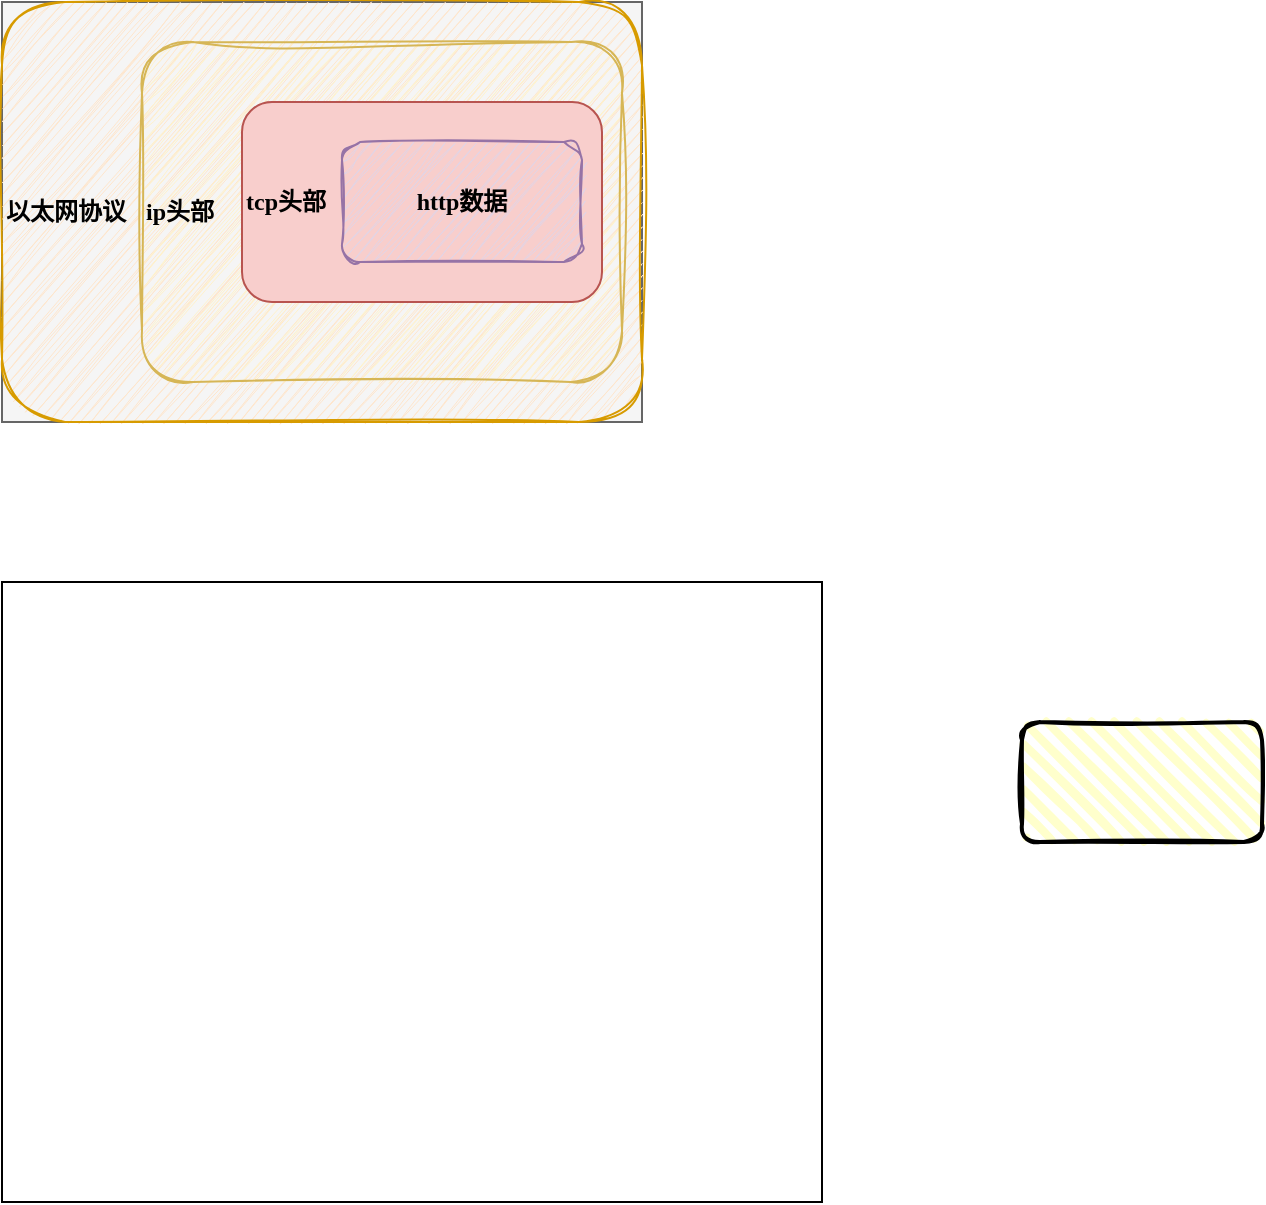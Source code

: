 <mxfile version="21.6.5" type="github">
  <diagram name="第 1 页" id="CmcPl1CsmX6Gf_P9_VBr">
    <mxGraphModel dx="934" dy="542" grid="1" gridSize="10" guides="1" tooltips="1" connect="1" arrows="1" fold="1" page="1" pageScale="1" pageWidth="827" pageHeight="1169" math="0" shadow="0">
      <root>
        <mxCell id="0" />
        <mxCell id="1" parent="0" />
        <mxCell id="yICQoaKI8Lp6KE9foPb2-7" value="" style="rounded=1;whiteSpace=wrap;html=1;strokeWidth=2;fillWeight=4;hachureGap=8;hachureAngle=45;fillColor=#FFFFCC;sketch=1;gradientColor=none;glass=0;" parent="1" vertex="1">
          <mxGeometry x="550" y="390" width="120" height="60" as="geometry" />
        </mxCell>
        <mxCell id="yICQoaKI8Lp6KE9foPb2-8" value="" style="group;fontStyle=1;fillColor=#f5f5f5;fontColor=#333333;strokeColor=#666666;" parent="1" vertex="1" connectable="0">
          <mxGeometry x="40" y="30" width="320" height="210" as="geometry" />
        </mxCell>
        <mxCell id="yICQoaKI8Lp6KE9foPb2-6" value="&lt;font style=&quot;&quot;&gt;以太网协议&lt;/font&gt;" style="rounded=1;whiteSpace=wrap;html=1;align=left;fontStyle=1;fillColor=#ffe6cc;strokeColor=#d79b00;gradientColor=none;glass=0;shadow=0;sketch=1;curveFitting=1;jiggle=2;fontFamily=Comic Sans MS;" parent="yICQoaKI8Lp6KE9foPb2-8" vertex="1">
          <mxGeometry width="320" height="210" as="geometry" />
        </mxCell>
        <mxCell id="yICQoaKI8Lp6KE9foPb2-5" value="&lt;font face=&quot;Comic Sans MS&quot;&gt;ip头部&lt;/font&gt;" style="rounded=1;whiteSpace=wrap;html=1;align=left;fontStyle=1;fillColor=#fff2cc;strokeColor=#d6b656;sketch=1;curveFitting=1;jiggle=2;" parent="yICQoaKI8Lp6KE9foPb2-8" vertex="1">
          <mxGeometry x="70" y="20" width="240" height="170" as="geometry" />
        </mxCell>
        <mxCell id="yICQoaKI8Lp6KE9foPb2-4" value="&lt;font face=&quot;Comic Sans MS&quot;&gt;tcp头部&lt;/font&gt;" style="rounded=1;whiteSpace=wrap;html=1;align=left;fontStyle=1;fillColor=#f8cecc;strokeColor=#b85450;" parent="yICQoaKI8Lp6KE9foPb2-8" vertex="1">
          <mxGeometry x="120" y="50" width="180" height="100" as="geometry" />
        </mxCell>
        <mxCell id="yICQoaKI8Lp6KE9foPb2-3" value="&lt;font face=&quot;Comic Sans MS&quot;&gt;http数据&lt;/font&gt;" style="rounded=1;whiteSpace=wrap;html=1;fontStyle=1;fillColor=#e1d5e7;strokeColor=#9673a6;sketch=1;curveFitting=1;jiggle=2;" parent="yICQoaKI8Lp6KE9foPb2-8" vertex="1">
          <mxGeometry x="170" y="70" width="120" height="60" as="geometry" />
        </mxCell>
        <mxCell id="qUajyIX2pjDEGxBcLToG-1" value="" style="rounded=0;whiteSpace=wrap;html=1;" vertex="1" parent="1">
          <mxGeometry x="40" y="320" width="410" height="310" as="geometry" />
        </mxCell>
      </root>
    </mxGraphModel>
  </diagram>
</mxfile>
